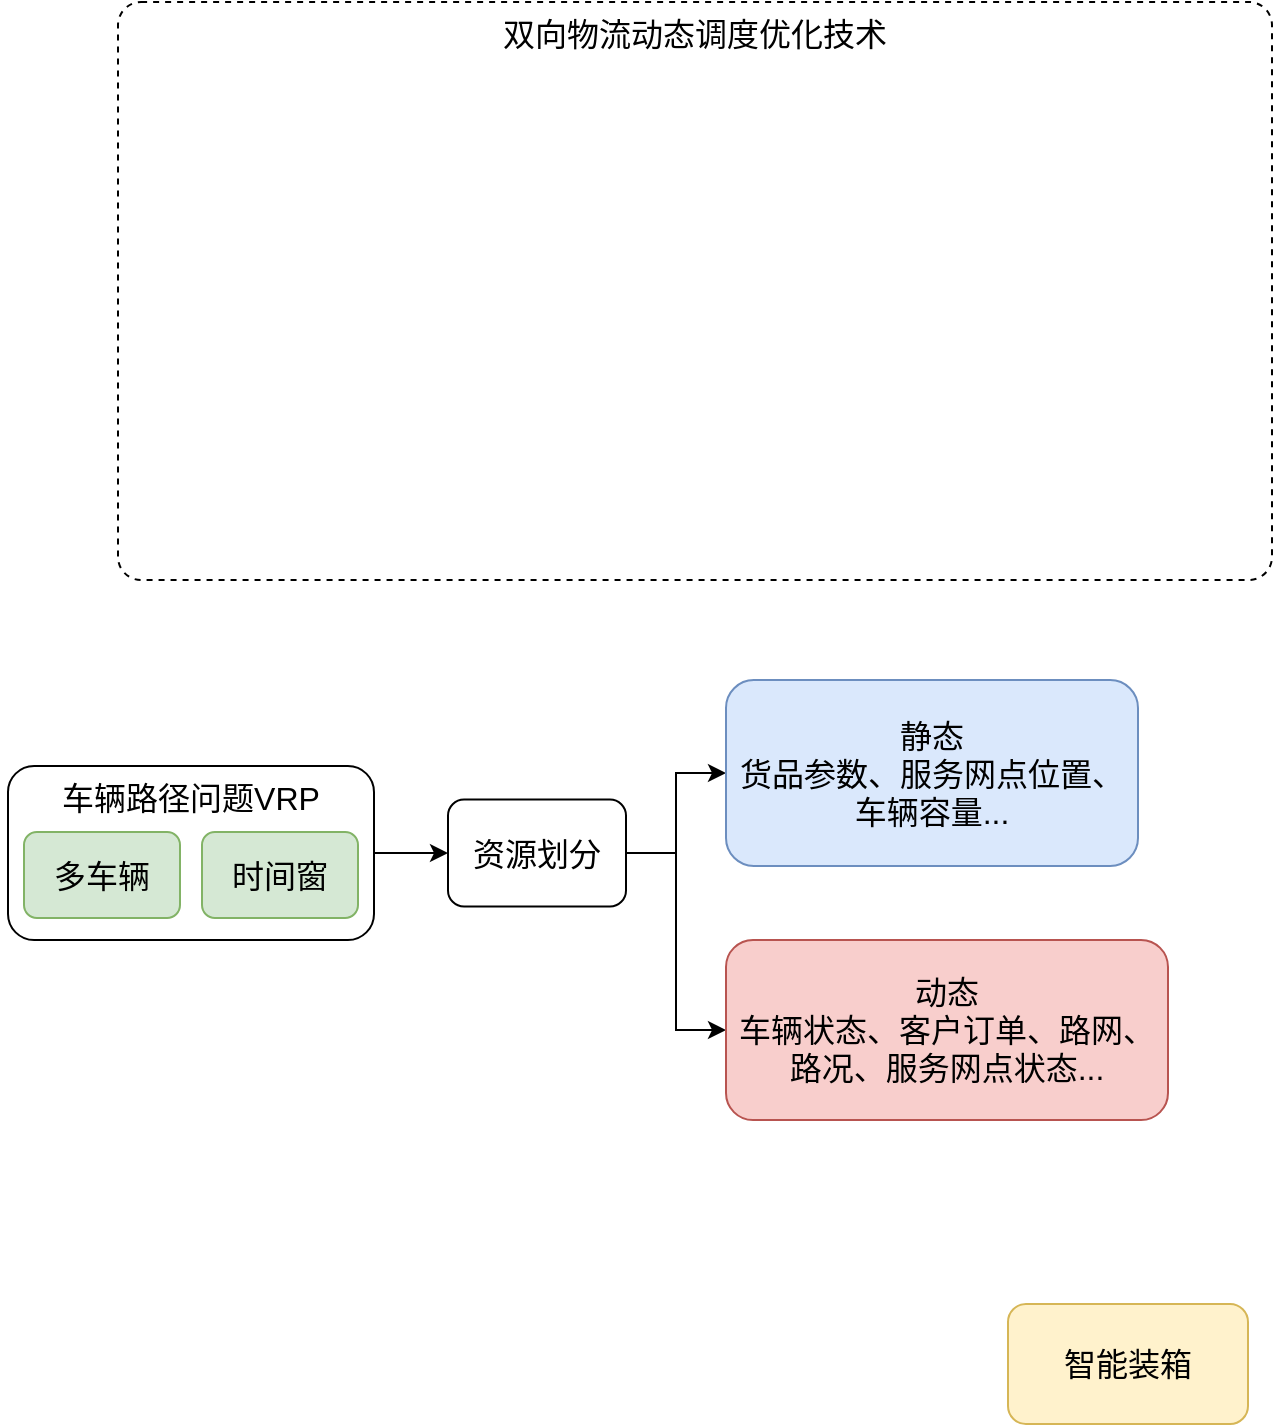 <mxfile version="20.4.1" type="github">
  <diagram id="pGKcQqe7rzBw23-9qWBj" name="第 1 页">
    <mxGraphModel dx="1161" dy="1940" grid="0" gridSize="10" guides="1" tooltips="1" connect="1" arrows="1" fold="1" page="1" pageScale="1" pageWidth="827" pageHeight="1169" math="0" shadow="0">
      <root>
        <mxCell id="0" />
        <mxCell id="1" parent="0" />
        <mxCell id="nu8JQhl-7PeckI64FYxP-5" value="双向物流动态调度优化技术" style="rounded=1;whiteSpace=wrap;html=1;fontSize=16;verticalAlign=top;arcSize=4;dashed=1;" parent="1" vertex="1">
          <mxGeometry x="160" y="-96" width="577" height="289" as="geometry" />
        </mxCell>
        <mxCell id="nu8JQhl-7PeckI64FYxP-8" value="智能装箱" style="rounded=1;whiteSpace=wrap;html=1;fontSize=16;fillColor=#fff2cc;strokeColor=#d6b656;" parent="1" vertex="1">
          <mxGeometry x="605" y="555" width="120" height="60" as="geometry" />
        </mxCell>
        <mxCell id="maDJqcjo1r75fHRdNXrU-3" value="" style="group" vertex="1" connectable="0" parent="1">
          <mxGeometry x="101" y="286" width="187" height="87" as="geometry" />
        </mxCell>
        <mxCell id="nu8JQhl-7PeckI64FYxP-1" value="&lt;font style=&quot;font-size: 16px;&quot;&gt;车辆路径问题VRP&lt;/font&gt;" style="rounded=1;whiteSpace=wrap;html=1;verticalAlign=top;" parent="maDJqcjo1r75fHRdNXrU-3" vertex="1">
          <mxGeometry x="4" width="183" height="87" as="geometry" />
        </mxCell>
        <mxCell id="nu8JQhl-7PeckI64FYxP-3" value="&lt;font style=&quot;font-size: 16px;&quot;&gt;时间窗&lt;/font&gt;" style="rounded=1;whiteSpace=wrap;html=1;fillColor=#d5e8d4;strokeColor=#82b366;" parent="maDJqcjo1r75fHRdNXrU-3" vertex="1">
          <mxGeometry x="101" y="33" width="78" height="43" as="geometry" />
        </mxCell>
        <mxCell id="nu8JQhl-7PeckI64FYxP-4" value="&lt;font style=&quot;font-size: 16px;&quot;&gt;多车辆&lt;/font&gt;" style="rounded=1;whiteSpace=wrap;html=1;fillColor=#d5e8d4;strokeColor=#82b366;" parent="maDJqcjo1r75fHRdNXrU-3" vertex="1">
          <mxGeometry x="12" y="33" width="78" height="43" as="geometry" />
        </mxCell>
        <mxCell id="maDJqcjo1r75fHRdNXrU-15" style="edgeStyle=orthogonalEdgeStyle;rounded=0;orthogonalLoop=1;jettySize=auto;html=1;exitX=1;exitY=0.5;exitDx=0;exitDy=0;entryX=0;entryY=0.5;entryDx=0;entryDy=0;" edge="1" parent="1" source="nu8JQhl-7PeckI64FYxP-1" target="maDJqcjo1r75fHRdNXrU-2">
          <mxGeometry relative="1" as="geometry" />
        </mxCell>
        <mxCell id="maDJqcjo1r75fHRdNXrU-16" style="edgeStyle=orthogonalEdgeStyle;rounded=0;orthogonalLoop=1;jettySize=auto;html=1;entryX=0;entryY=0.5;entryDx=0;entryDy=0;" edge="1" parent="1" source="maDJqcjo1r75fHRdNXrU-2" target="maDJqcjo1r75fHRdNXrU-8">
          <mxGeometry relative="1" as="geometry" />
        </mxCell>
        <mxCell id="maDJqcjo1r75fHRdNXrU-17" style="edgeStyle=orthogonalEdgeStyle;rounded=0;orthogonalLoop=1;jettySize=auto;html=1;entryX=0;entryY=0.5;entryDx=0;entryDy=0;" edge="1" parent="1" source="maDJqcjo1r75fHRdNXrU-2" target="maDJqcjo1r75fHRdNXrU-9">
          <mxGeometry relative="1" as="geometry" />
        </mxCell>
        <mxCell id="maDJqcjo1r75fHRdNXrU-2" value="&lt;font style=&quot;font-size: 16px;&quot;&gt;资源划分&lt;/font&gt;" style="rounded=1;whiteSpace=wrap;html=1;verticalAlign=middle;" vertex="1" parent="1">
          <mxGeometry x="325" y="302.75" width="89" height="53.5" as="geometry" />
        </mxCell>
        <mxCell id="maDJqcjo1r75fHRdNXrU-8" value="&lt;font style=&quot;font-size: 16px;&quot;&gt;静态&lt;br&gt;&lt;div class=&quot;lake-content&quot;&gt;&lt;span class=&quot;ne-text&quot;&gt;货品参数、服务网点位置、车辆容量...&lt;/span&gt;&lt;/div&gt;&lt;/font&gt;" style="rounded=1;whiteSpace=wrap;html=1;fillColor=#dae8fc;strokeColor=#6c8ebf;" vertex="1" parent="1">
          <mxGeometry x="464" y="243" width="206" height="93" as="geometry" />
        </mxCell>
        <mxCell id="maDJqcjo1r75fHRdNXrU-9" value="&lt;font style=&quot;font-size: 16px;&quot;&gt;动态&lt;br&gt;&lt;div class=&quot;lake-content&quot;&gt;&lt;span class=&quot;ne-text&quot;&gt;车辆状态、客户订单、路网、路况、服务网点状态...&lt;/span&gt;&lt;/div&gt;&lt;/font&gt;" style="rounded=1;whiteSpace=wrap;html=1;fillColor=#f8cecc;strokeColor=#b85450;" vertex="1" parent="1">
          <mxGeometry x="464" y="373" width="221" height="90" as="geometry" />
        </mxCell>
      </root>
    </mxGraphModel>
  </diagram>
</mxfile>
